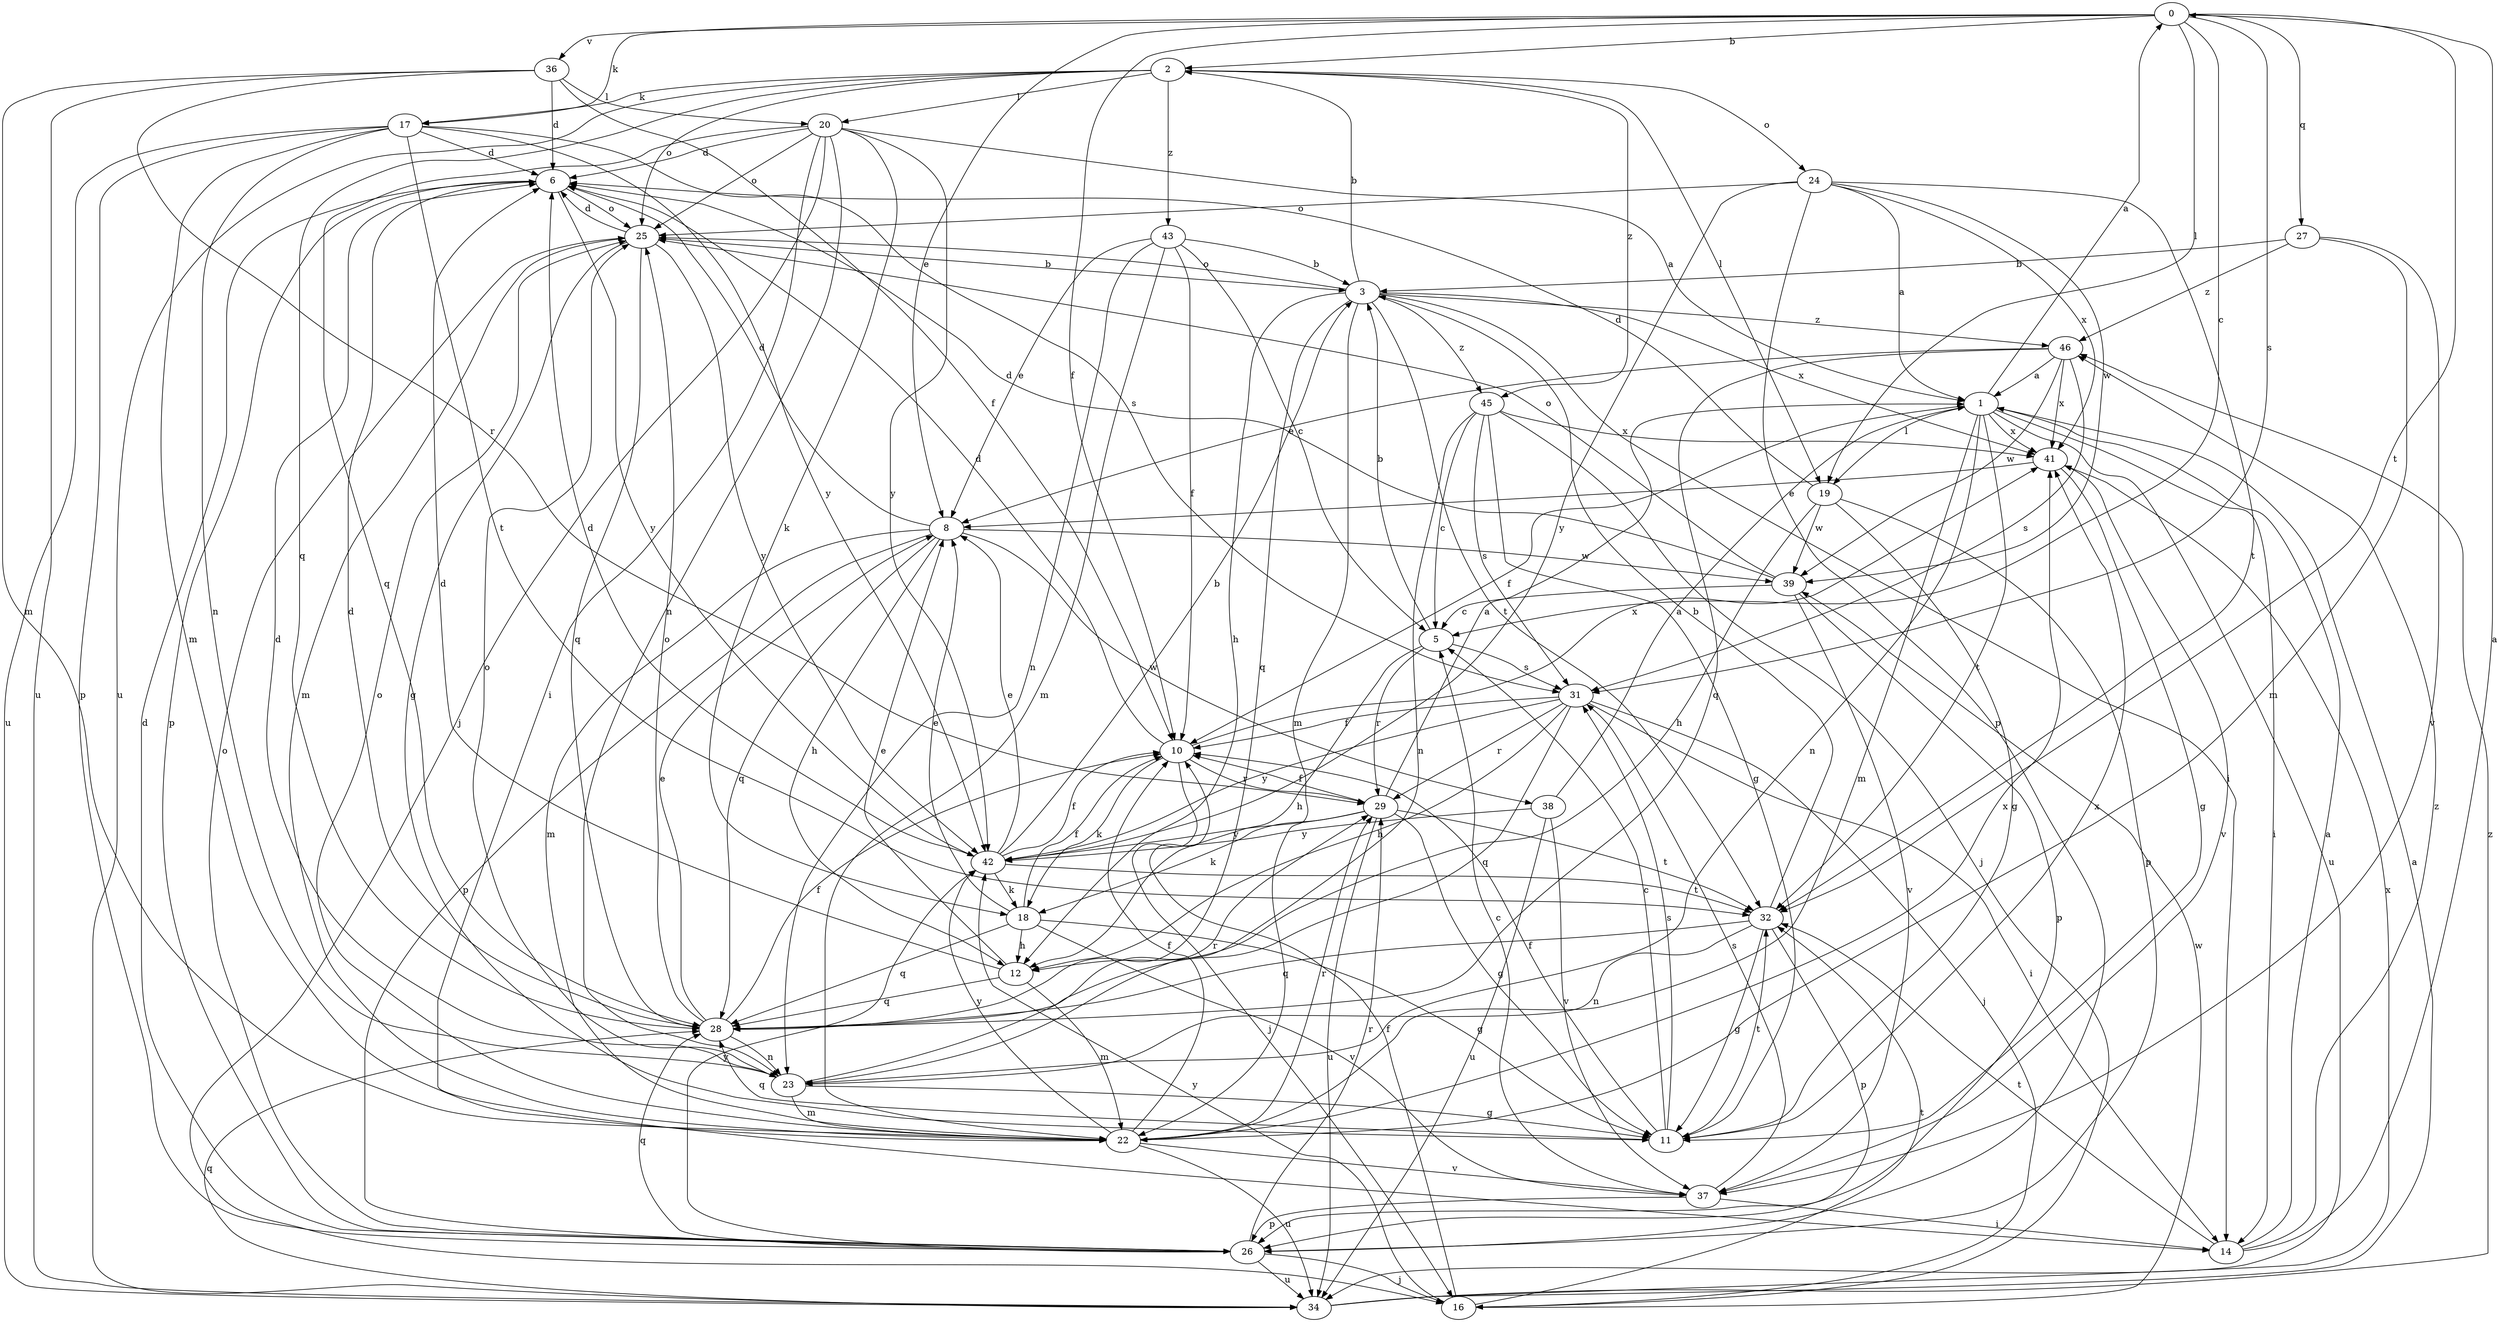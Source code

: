 strict digraph  {
0;
1;
2;
3;
5;
6;
8;
10;
11;
12;
14;
16;
17;
18;
19;
20;
22;
23;
24;
25;
26;
27;
28;
29;
31;
32;
34;
36;
37;
38;
39;
41;
42;
43;
45;
46;
0 -> 2  [label=b];
0 -> 5  [label=c];
0 -> 8  [label=e];
0 -> 10  [label=f];
0 -> 17  [label=k];
0 -> 19  [label=l];
0 -> 27  [label=q];
0 -> 31  [label=s];
0 -> 32  [label=t];
0 -> 36  [label=v];
1 -> 0  [label=a];
1 -> 10  [label=f];
1 -> 14  [label=i];
1 -> 19  [label=l];
1 -> 22  [label=m];
1 -> 23  [label=n];
1 -> 32  [label=t];
1 -> 34  [label=u];
1 -> 41  [label=x];
2 -> 17  [label=k];
2 -> 19  [label=l];
2 -> 20  [label=l];
2 -> 24  [label=o];
2 -> 25  [label=o];
2 -> 28  [label=q];
2 -> 34  [label=u];
2 -> 43  [label=z];
2 -> 45  [label=z];
3 -> 2  [label=b];
3 -> 12  [label=h];
3 -> 14  [label=i];
3 -> 22  [label=m];
3 -> 25  [label=o];
3 -> 28  [label=q];
3 -> 32  [label=t];
3 -> 41  [label=x];
3 -> 45  [label=z];
3 -> 46  [label=z];
5 -> 3  [label=b];
5 -> 12  [label=h];
5 -> 29  [label=r];
5 -> 31  [label=s];
6 -> 25  [label=o];
6 -> 26  [label=p];
6 -> 42  [label=y];
8 -> 6  [label=d];
8 -> 12  [label=h];
8 -> 22  [label=m];
8 -> 26  [label=p];
8 -> 28  [label=q];
8 -> 38  [label=w];
8 -> 39  [label=w];
10 -> 6  [label=d];
10 -> 16  [label=j];
10 -> 18  [label=k];
10 -> 29  [label=r];
10 -> 41  [label=x];
11 -> 5  [label=c];
11 -> 10  [label=f];
11 -> 28  [label=q];
11 -> 31  [label=s];
11 -> 32  [label=t];
11 -> 41  [label=x];
12 -> 6  [label=d];
12 -> 8  [label=e];
12 -> 22  [label=m];
12 -> 28  [label=q];
14 -> 0  [label=a];
14 -> 1  [label=a];
14 -> 32  [label=t];
14 -> 46  [label=z];
16 -> 10  [label=f];
16 -> 32  [label=t];
16 -> 39  [label=w];
16 -> 42  [label=y];
17 -> 6  [label=d];
17 -> 22  [label=m];
17 -> 23  [label=n];
17 -> 26  [label=p];
17 -> 31  [label=s];
17 -> 32  [label=t];
17 -> 34  [label=u];
17 -> 42  [label=y];
18 -> 8  [label=e];
18 -> 10  [label=f];
18 -> 11  [label=g];
18 -> 12  [label=h];
18 -> 28  [label=q];
18 -> 37  [label=v];
19 -> 6  [label=d];
19 -> 11  [label=g];
19 -> 12  [label=h];
19 -> 26  [label=p];
19 -> 39  [label=w];
20 -> 1  [label=a];
20 -> 6  [label=d];
20 -> 14  [label=i];
20 -> 16  [label=j];
20 -> 18  [label=k];
20 -> 23  [label=n];
20 -> 25  [label=o];
20 -> 28  [label=q];
20 -> 42  [label=y];
22 -> 10  [label=f];
22 -> 25  [label=o];
22 -> 29  [label=r];
22 -> 34  [label=u];
22 -> 37  [label=v];
22 -> 41  [label=x];
22 -> 42  [label=y];
23 -> 6  [label=d];
23 -> 11  [label=g];
23 -> 22  [label=m];
23 -> 25  [label=o];
23 -> 29  [label=r];
24 -> 1  [label=a];
24 -> 25  [label=o];
24 -> 26  [label=p];
24 -> 32  [label=t];
24 -> 39  [label=w];
24 -> 41  [label=x];
24 -> 42  [label=y];
25 -> 3  [label=b];
25 -> 6  [label=d];
25 -> 11  [label=g];
25 -> 22  [label=m];
25 -> 28  [label=q];
25 -> 42  [label=y];
26 -> 6  [label=d];
26 -> 16  [label=j];
26 -> 25  [label=o];
26 -> 28  [label=q];
26 -> 29  [label=r];
26 -> 34  [label=u];
26 -> 42  [label=y];
27 -> 3  [label=b];
27 -> 22  [label=m];
27 -> 37  [label=v];
27 -> 46  [label=z];
28 -> 6  [label=d];
28 -> 8  [label=e];
28 -> 10  [label=f];
28 -> 23  [label=n];
28 -> 25  [label=o];
29 -> 1  [label=a];
29 -> 10  [label=f];
29 -> 11  [label=g];
29 -> 18  [label=k];
29 -> 32  [label=t];
29 -> 34  [label=u];
29 -> 42  [label=y];
31 -> 10  [label=f];
31 -> 12  [label=h];
31 -> 14  [label=i];
31 -> 16  [label=j];
31 -> 28  [label=q];
31 -> 29  [label=r];
31 -> 42  [label=y];
32 -> 3  [label=b];
32 -> 11  [label=g];
32 -> 23  [label=n];
32 -> 26  [label=p];
32 -> 28  [label=q];
34 -> 1  [label=a];
34 -> 28  [label=q];
34 -> 41  [label=x];
34 -> 46  [label=z];
36 -> 6  [label=d];
36 -> 10  [label=f];
36 -> 20  [label=l];
36 -> 22  [label=m];
36 -> 29  [label=r];
36 -> 34  [label=u];
37 -> 5  [label=c];
37 -> 14  [label=i];
37 -> 26  [label=p];
37 -> 31  [label=s];
38 -> 1  [label=a];
38 -> 34  [label=u];
38 -> 37  [label=v];
38 -> 42  [label=y];
39 -> 5  [label=c];
39 -> 6  [label=d];
39 -> 25  [label=o];
39 -> 26  [label=p];
39 -> 37  [label=v];
41 -> 8  [label=e];
41 -> 11  [label=g];
41 -> 37  [label=v];
42 -> 3  [label=b];
42 -> 6  [label=d];
42 -> 8  [label=e];
42 -> 10  [label=f];
42 -> 18  [label=k];
42 -> 32  [label=t];
43 -> 3  [label=b];
43 -> 5  [label=c];
43 -> 8  [label=e];
43 -> 10  [label=f];
43 -> 22  [label=m];
43 -> 23  [label=n];
45 -> 5  [label=c];
45 -> 11  [label=g];
45 -> 16  [label=j];
45 -> 23  [label=n];
45 -> 31  [label=s];
45 -> 41  [label=x];
46 -> 1  [label=a];
46 -> 8  [label=e];
46 -> 28  [label=q];
46 -> 31  [label=s];
46 -> 39  [label=w];
46 -> 41  [label=x];
}
